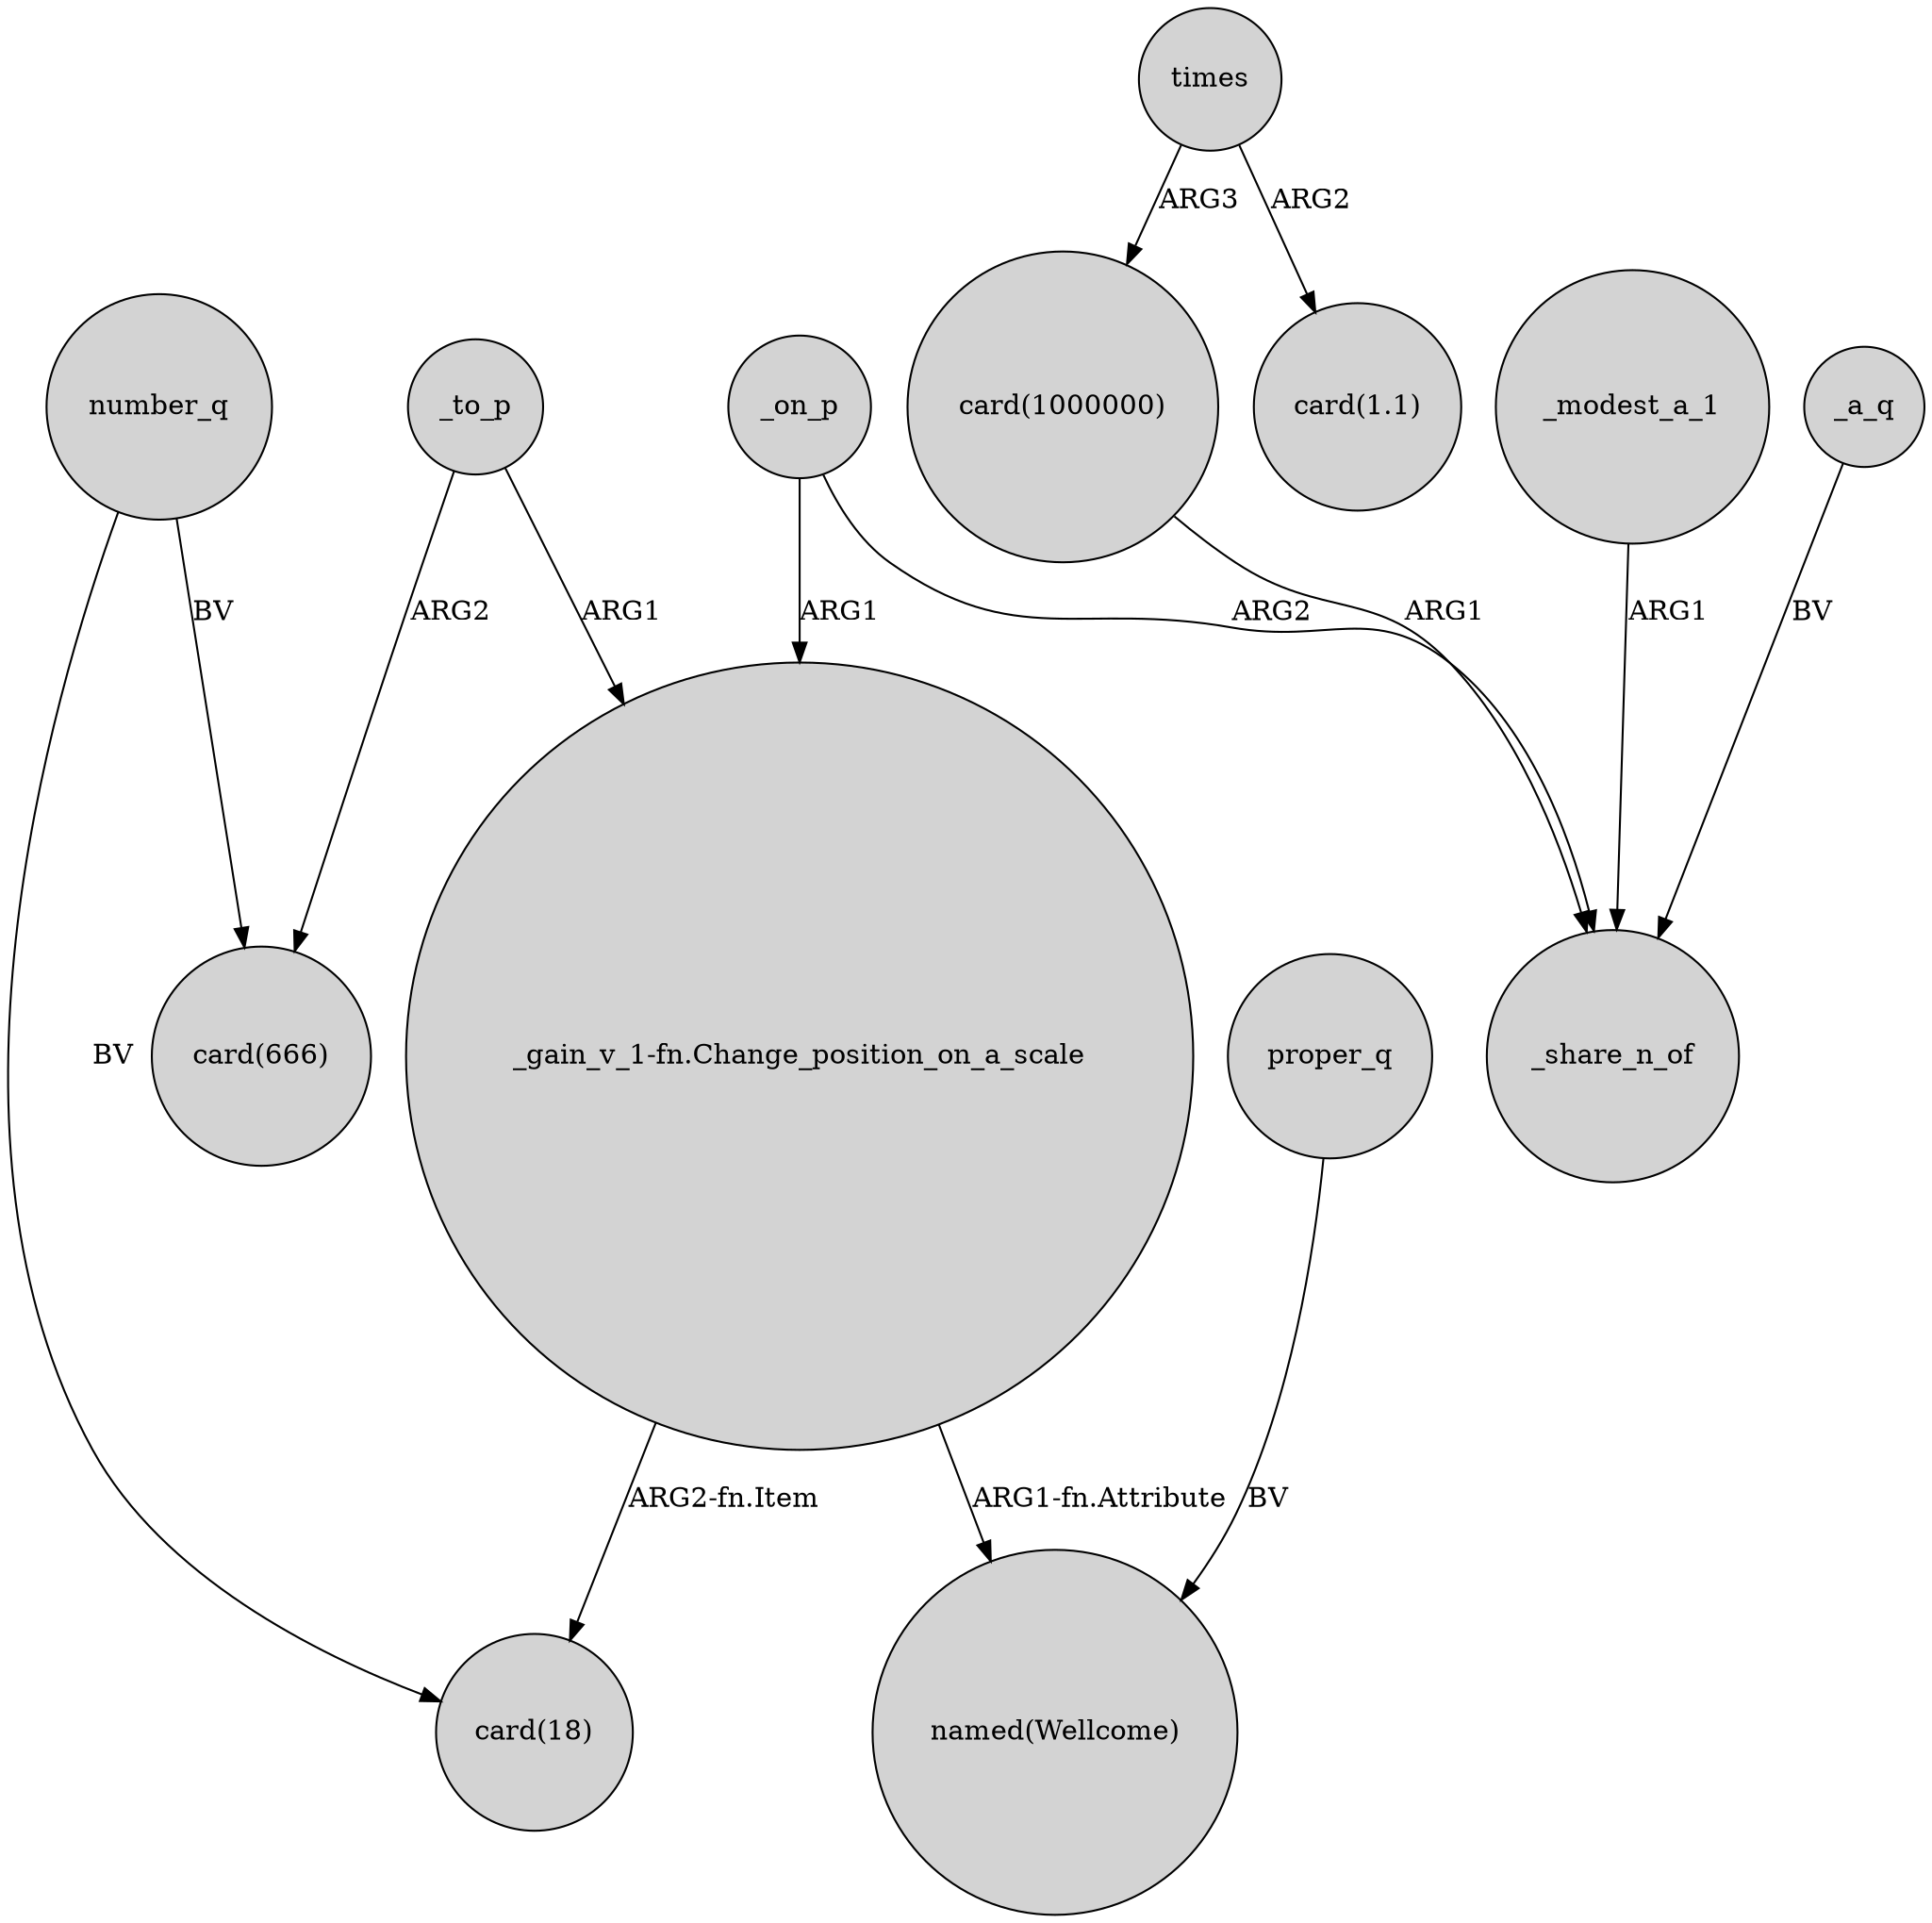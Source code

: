 digraph {
	node [shape=circle style=filled]
	"_gain_v_1-fn.Change_position_on_a_scale" -> "card(18)" [label="ARG2-fn.Item"]
	times -> "card(1000000)" [label=ARG3]
	_on_p -> "_gain_v_1-fn.Change_position_on_a_scale" [label=ARG1]
	_modest_a_1 -> _share_n_of [label=ARG1]
	number_q -> "card(666)" [label=BV]
	times -> "card(1.1)" [label=ARG2]
	_a_q -> _share_n_of [label=BV]
	_to_p -> "_gain_v_1-fn.Change_position_on_a_scale" [label=ARG1]
	"card(1000000)" -> _share_n_of [label=ARG1]
	"_gain_v_1-fn.Change_position_on_a_scale" -> "named(Wellcome)" [label="ARG1-fn.Attribute"]
	_to_p -> "card(666)" [label=ARG2]
	proper_q -> "named(Wellcome)" [label=BV]
	number_q -> "card(18)" [label=BV]
	_on_p -> _share_n_of [label=ARG2]
}
